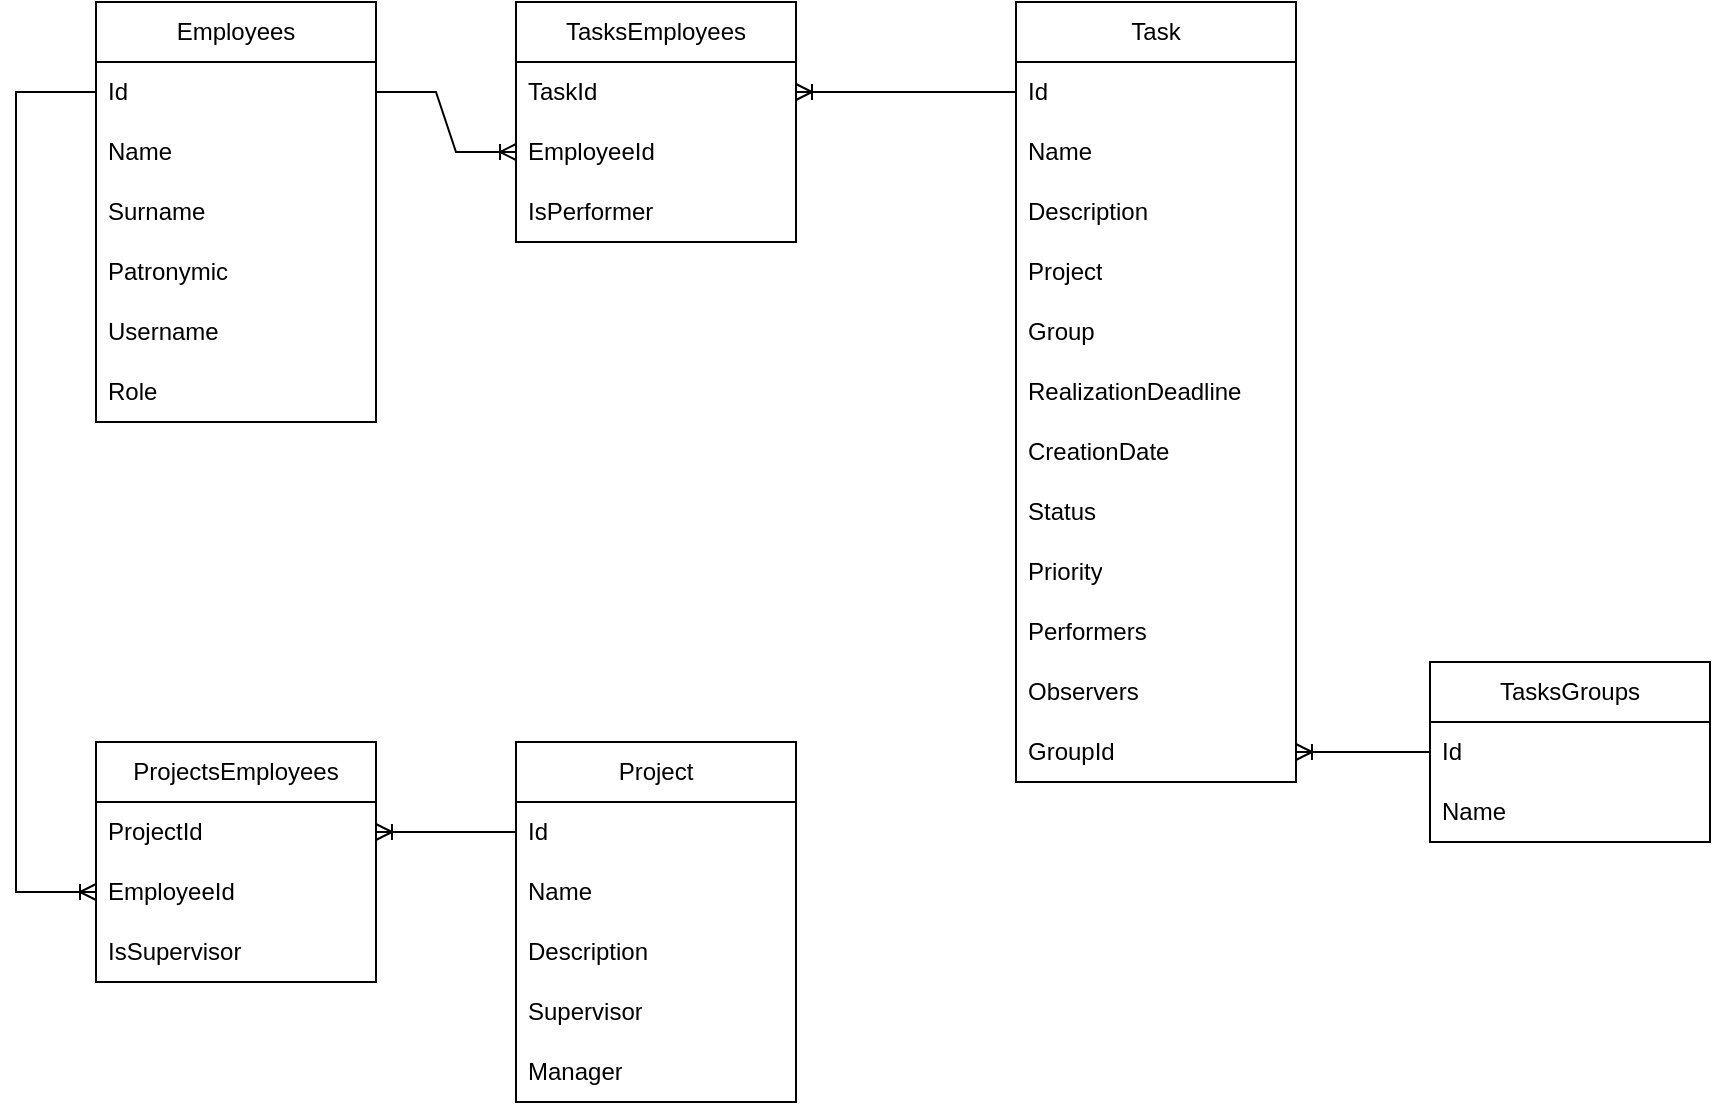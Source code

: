 <mxfile version="28.2.5">
  <diagram name="Страница — 1" id="zkG6k4EliSTGHDpWZENj">
    <mxGraphModel dx="1426" dy="849" grid="1" gridSize="10" guides="1" tooltips="1" connect="1" arrows="1" fold="1" page="1" pageScale="1" pageWidth="827" pageHeight="1169" math="0" shadow="0">
      <root>
        <mxCell id="0" />
        <mxCell id="1" parent="0" />
        <object label="Employees" id="y8jVesX7hmIWQI-wK-A4-1">
          <mxCell style="swimlane;fontStyle=0;childLayout=stackLayout;horizontal=1;startSize=30;horizontalStack=0;resizeParent=1;resizeParentMax=0;resizeLast=0;collapsible=1;marginBottom=0;whiteSpace=wrap;html=1;glass=0;rounded=0;shadow=0;metaEdit=1;" parent="1" vertex="1">
            <mxGeometry x="210" y="60" width="140" height="210" as="geometry">
              <mxRectangle x="40" y="100" width="90" height="30" as="alternateBounds" />
            </mxGeometry>
          </mxCell>
        </object>
        <mxCell id="y8jVesX7hmIWQI-wK-A4-2" value="Id" style="text;strokeColor=none;fillColor=none;align=left;verticalAlign=middle;spacingLeft=4;spacingRight=4;overflow=hidden;points=[[0,0.5],[1,0.5]];portConstraint=eastwest;rotatable=0;whiteSpace=wrap;html=1;" parent="y8jVesX7hmIWQI-wK-A4-1" vertex="1">
          <mxGeometry y="30" width="140" height="30" as="geometry" />
        </mxCell>
        <mxCell id="y8jVesX7hmIWQI-wK-A4-4" value="Name" style="text;strokeColor=none;fillColor=none;align=left;verticalAlign=middle;spacingLeft=4;spacingRight=4;overflow=hidden;points=[[0,0.5],[1,0.5]];portConstraint=eastwest;rotatable=0;whiteSpace=wrap;html=1;" parent="y8jVesX7hmIWQI-wK-A4-1" vertex="1">
          <mxGeometry y="60" width="140" height="30" as="geometry" />
        </mxCell>
        <mxCell id="y8jVesX7hmIWQI-wK-A4-3" value="Surname" style="text;strokeColor=none;fillColor=none;align=left;verticalAlign=middle;spacingLeft=4;spacingRight=4;overflow=hidden;points=[[0,0.5],[1,0.5]];portConstraint=eastwest;rotatable=0;whiteSpace=wrap;html=1;" parent="y8jVesX7hmIWQI-wK-A4-1" vertex="1">
          <mxGeometry y="90" width="140" height="30" as="geometry" />
        </mxCell>
        <mxCell id="y8jVesX7hmIWQI-wK-A4-5" value="Patronymic" style="text;strokeColor=none;fillColor=none;align=left;verticalAlign=middle;spacingLeft=4;spacingRight=4;overflow=hidden;points=[[0,0.5],[1,0.5]];portConstraint=eastwest;rotatable=0;whiteSpace=wrap;html=1;" parent="y8jVesX7hmIWQI-wK-A4-1" vertex="1">
          <mxGeometry y="120" width="140" height="30" as="geometry" />
        </mxCell>
        <mxCell id="y8jVesX7hmIWQI-wK-A4-6" value="Username" style="text;strokeColor=none;fillColor=none;align=left;verticalAlign=middle;spacingLeft=4;spacingRight=4;overflow=hidden;points=[[0,0.5],[1,0.5]];portConstraint=eastwest;rotatable=0;whiteSpace=wrap;html=1;" parent="y8jVesX7hmIWQI-wK-A4-1" vertex="1">
          <mxGeometry y="150" width="140" height="30" as="geometry" />
        </mxCell>
        <mxCell id="y8jVesX7hmIWQI-wK-A4-7" value="Role" style="text;strokeColor=none;fillColor=none;align=left;verticalAlign=middle;spacingLeft=4;spacingRight=4;overflow=hidden;points=[[0,0.5],[1,0.5]];portConstraint=eastwest;rotatable=0;whiteSpace=wrap;html=1;" parent="y8jVesX7hmIWQI-wK-A4-1" vertex="1">
          <mxGeometry y="180" width="140" height="30" as="geometry" />
        </mxCell>
        <mxCell id="y8jVesX7hmIWQI-wK-A4-10" value="Task" style="swimlane;fontStyle=0;childLayout=stackLayout;horizontal=1;startSize=30;horizontalStack=0;resizeParent=1;resizeParentMax=0;resizeLast=0;collapsible=1;marginBottom=0;whiteSpace=wrap;html=1;" parent="1" vertex="1">
          <mxGeometry x="670" y="60" width="140" height="390" as="geometry" />
        </mxCell>
        <mxCell id="y8jVesX7hmIWQI-wK-A4-11" value="Id" style="text;strokeColor=none;fillColor=none;align=left;verticalAlign=middle;spacingLeft=4;spacingRight=4;overflow=hidden;points=[[0,0.5],[1,0.5]];portConstraint=eastwest;rotatable=0;whiteSpace=wrap;html=1;" parent="y8jVesX7hmIWQI-wK-A4-10" vertex="1">
          <mxGeometry y="30" width="140" height="30" as="geometry" />
        </mxCell>
        <mxCell id="y8jVesX7hmIWQI-wK-A4-12" value="Name" style="text;strokeColor=none;fillColor=none;align=left;verticalAlign=middle;spacingLeft=4;spacingRight=4;overflow=hidden;points=[[0,0.5],[1,0.5]];portConstraint=eastwest;rotatable=0;whiteSpace=wrap;html=1;" parent="y8jVesX7hmIWQI-wK-A4-10" vertex="1">
          <mxGeometry y="60" width="140" height="30" as="geometry" />
        </mxCell>
        <mxCell id="y8jVesX7hmIWQI-wK-A4-13" value="Description" style="text;strokeColor=none;fillColor=none;align=left;verticalAlign=middle;spacingLeft=4;spacingRight=4;overflow=hidden;points=[[0,0.5],[1,0.5]];portConstraint=eastwest;rotatable=0;whiteSpace=wrap;html=1;" parent="y8jVesX7hmIWQI-wK-A4-10" vertex="1">
          <mxGeometry y="90" width="140" height="30" as="geometry" />
        </mxCell>
        <mxCell id="y8jVesX7hmIWQI-wK-A4-14" value="Project" style="text;strokeColor=none;fillColor=none;align=left;verticalAlign=middle;spacingLeft=4;spacingRight=4;overflow=hidden;points=[[0,0.5],[1,0.5]];portConstraint=eastwest;rotatable=0;whiteSpace=wrap;html=1;" parent="y8jVesX7hmIWQI-wK-A4-10" vertex="1">
          <mxGeometry y="120" width="140" height="30" as="geometry" />
        </mxCell>
        <mxCell id="y8jVesX7hmIWQI-wK-A4-41" value="Group" style="text;strokeColor=none;fillColor=none;align=left;verticalAlign=middle;spacingLeft=4;spacingRight=4;overflow=hidden;points=[[0,0.5],[1,0.5]];portConstraint=eastwest;rotatable=0;whiteSpace=wrap;html=1;" parent="y8jVesX7hmIWQI-wK-A4-10" vertex="1">
          <mxGeometry y="150" width="140" height="30" as="geometry" />
        </mxCell>
        <mxCell id="y8jVesX7hmIWQI-wK-A4-42" value="RealizationDeadline" style="text;strokeColor=none;fillColor=none;align=left;verticalAlign=middle;spacingLeft=4;spacingRight=4;overflow=hidden;points=[[0,0.5],[1,0.5]];portConstraint=eastwest;rotatable=0;whiteSpace=wrap;html=1;" parent="y8jVesX7hmIWQI-wK-A4-10" vertex="1">
          <mxGeometry y="180" width="140" height="30" as="geometry" />
        </mxCell>
        <mxCell id="y8jVesX7hmIWQI-wK-A4-43" value="CreationDate" style="text;strokeColor=none;fillColor=none;align=left;verticalAlign=middle;spacingLeft=4;spacingRight=4;overflow=hidden;points=[[0,0.5],[1,0.5]];portConstraint=eastwest;rotatable=0;whiteSpace=wrap;html=1;" parent="y8jVesX7hmIWQI-wK-A4-10" vertex="1">
          <mxGeometry y="210" width="140" height="30" as="geometry" />
        </mxCell>
        <mxCell id="y8jVesX7hmIWQI-wK-A4-44" value="Status" style="text;strokeColor=none;fillColor=none;align=left;verticalAlign=middle;spacingLeft=4;spacingRight=4;overflow=hidden;points=[[0,0.5],[1,0.5]];portConstraint=eastwest;rotatable=0;whiteSpace=wrap;html=1;" parent="y8jVesX7hmIWQI-wK-A4-10" vertex="1">
          <mxGeometry y="240" width="140" height="30" as="geometry" />
        </mxCell>
        <mxCell id="y8jVesX7hmIWQI-wK-A4-45" value="Priority" style="text;strokeColor=none;fillColor=none;align=left;verticalAlign=middle;spacingLeft=4;spacingRight=4;overflow=hidden;points=[[0,0.5],[1,0.5]];portConstraint=eastwest;rotatable=0;whiteSpace=wrap;html=1;" parent="y8jVesX7hmIWQI-wK-A4-10" vertex="1">
          <mxGeometry y="270" width="140" height="30" as="geometry" />
        </mxCell>
        <mxCell id="y8jVesX7hmIWQI-wK-A4-47" value="Performers" style="text;strokeColor=none;fillColor=none;align=left;verticalAlign=middle;spacingLeft=4;spacingRight=4;overflow=hidden;points=[[0,0.5],[1,0.5]];portConstraint=eastwest;rotatable=0;whiteSpace=wrap;html=1;" parent="y8jVesX7hmIWQI-wK-A4-10" vertex="1">
          <mxGeometry y="300" width="140" height="30" as="geometry" />
        </mxCell>
        <mxCell id="y8jVesX7hmIWQI-wK-A4-46" value="Observers" style="text;strokeColor=none;fillColor=none;align=left;verticalAlign=middle;spacingLeft=4;spacingRight=4;overflow=hidden;points=[[0,0.5],[1,0.5]];portConstraint=eastwest;rotatable=0;whiteSpace=wrap;html=1;" parent="y8jVesX7hmIWQI-wK-A4-10" vertex="1">
          <mxGeometry y="330" width="140" height="30" as="geometry" />
        </mxCell>
        <mxCell id="y8jVesX7hmIWQI-wK-A4-61" value="GroupId" style="text;strokeColor=none;fillColor=none;align=left;verticalAlign=middle;spacingLeft=4;spacingRight=4;overflow=hidden;points=[[0,0.5],[1,0.5]];portConstraint=eastwest;rotatable=0;whiteSpace=wrap;html=1;" parent="y8jVesX7hmIWQI-wK-A4-10" vertex="1">
          <mxGeometry y="360" width="140" height="30" as="geometry" />
        </mxCell>
        <mxCell id="y8jVesX7hmIWQI-wK-A4-22" value="Project" style="swimlane;fontStyle=0;childLayout=stackLayout;horizontal=1;startSize=30;horizontalStack=0;resizeParent=1;resizeParentMax=0;resizeLast=0;collapsible=1;marginBottom=0;whiteSpace=wrap;html=1;" parent="1" vertex="1">
          <mxGeometry x="420" y="430" width="140" height="180" as="geometry" />
        </mxCell>
        <mxCell id="y8jVesX7hmIWQI-wK-A4-23" value="Id" style="text;strokeColor=none;fillColor=none;align=left;verticalAlign=middle;spacingLeft=4;spacingRight=4;overflow=hidden;points=[[0,0.5],[1,0.5]];portConstraint=eastwest;rotatable=0;whiteSpace=wrap;html=1;" parent="y8jVesX7hmIWQI-wK-A4-22" vertex="1">
          <mxGeometry y="30" width="140" height="30" as="geometry" />
        </mxCell>
        <mxCell id="y8jVesX7hmIWQI-wK-A4-24" value="Name" style="text;strokeColor=none;fillColor=none;align=left;verticalAlign=middle;spacingLeft=4;spacingRight=4;overflow=hidden;points=[[0,0.5],[1,0.5]];portConstraint=eastwest;rotatable=0;whiteSpace=wrap;html=1;" parent="y8jVesX7hmIWQI-wK-A4-22" vertex="1">
          <mxGeometry y="60" width="140" height="30" as="geometry" />
        </mxCell>
        <mxCell id="y8jVesX7hmIWQI-wK-A4-25" value="Description" style="text;strokeColor=none;fillColor=none;align=left;verticalAlign=middle;spacingLeft=4;spacingRight=4;overflow=hidden;points=[[0,0.5],[1,0.5]];portConstraint=eastwest;rotatable=0;whiteSpace=wrap;html=1;" parent="y8jVesX7hmIWQI-wK-A4-22" vertex="1">
          <mxGeometry y="90" width="140" height="30" as="geometry" />
        </mxCell>
        <mxCell id="y8jVesX7hmIWQI-wK-A4-26" value="Supervisor" style="text;strokeColor=none;fillColor=none;align=left;verticalAlign=middle;spacingLeft=4;spacingRight=4;overflow=hidden;points=[[0,0.5],[1,0.5]];portConstraint=eastwest;rotatable=0;whiteSpace=wrap;html=1;" parent="y8jVesX7hmIWQI-wK-A4-22" vertex="1">
          <mxGeometry y="120" width="140" height="30" as="geometry" />
        </mxCell>
        <mxCell id="y8jVesX7hmIWQI-wK-A4-48" value="Manager" style="text;strokeColor=none;fillColor=none;align=left;verticalAlign=middle;spacingLeft=4;spacingRight=4;overflow=hidden;points=[[0,0.5],[1,0.5]];portConstraint=eastwest;rotatable=0;whiteSpace=wrap;html=1;" parent="y8jVesX7hmIWQI-wK-A4-22" vertex="1">
          <mxGeometry y="150" width="140" height="30" as="geometry" />
        </mxCell>
        <mxCell id="y8jVesX7hmIWQI-wK-A4-30" value="TasksGroups" style="swimlane;fontStyle=0;childLayout=stackLayout;horizontal=1;startSize=30;horizontalStack=0;resizeParent=1;resizeParentMax=0;resizeLast=0;collapsible=1;marginBottom=0;whiteSpace=wrap;html=1;" parent="1" vertex="1">
          <mxGeometry x="877" y="390" width="140" height="90" as="geometry" />
        </mxCell>
        <mxCell id="y8jVesX7hmIWQI-wK-A4-31" value="Id" style="text;strokeColor=none;fillColor=none;align=left;verticalAlign=middle;spacingLeft=4;spacingRight=4;overflow=hidden;points=[[0,0.5],[1,0.5]];portConstraint=eastwest;rotatable=0;whiteSpace=wrap;html=1;" parent="y8jVesX7hmIWQI-wK-A4-30" vertex="1">
          <mxGeometry y="30" width="140" height="30" as="geometry" />
        </mxCell>
        <mxCell id="y8jVesX7hmIWQI-wK-A4-32" value="Name" style="text;strokeColor=none;fillColor=none;align=left;verticalAlign=middle;spacingLeft=4;spacingRight=4;overflow=hidden;points=[[0,0.5],[1,0.5]];portConstraint=eastwest;rotatable=0;whiteSpace=wrap;html=1;" parent="y8jVesX7hmIWQI-wK-A4-30" vertex="1">
          <mxGeometry y="60" width="140" height="30" as="geometry" />
        </mxCell>
        <mxCell id="y8jVesX7hmIWQI-wK-A4-53" value="TasksEmployees" style="swimlane;fontStyle=0;childLayout=stackLayout;horizontal=1;startSize=30;horizontalStack=0;resizeParent=1;resizeParentMax=0;resizeLast=0;collapsible=1;marginBottom=0;whiteSpace=wrap;html=1;" parent="1" vertex="1">
          <mxGeometry x="420" y="60" width="140" height="120" as="geometry" />
        </mxCell>
        <mxCell id="y8jVesX7hmIWQI-wK-A4-54" value="TaskId" style="text;strokeColor=none;fillColor=none;align=left;verticalAlign=middle;spacingLeft=4;spacingRight=4;overflow=hidden;points=[[0,0.5],[1,0.5]];portConstraint=eastwest;rotatable=0;whiteSpace=wrap;html=1;" parent="y8jVesX7hmIWQI-wK-A4-53" vertex="1">
          <mxGeometry y="30" width="140" height="30" as="geometry" />
        </mxCell>
        <mxCell id="y8jVesX7hmIWQI-wK-A4-55" value="EmployeeId" style="text;strokeColor=none;fillColor=none;align=left;verticalAlign=middle;spacingLeft=4;spacingRight=4;overflow=hidden;points=[[0,0.5],[1,0.5]];portConstraint=eastwest;rotatable=0;whiteSpace=wrap;html=1;" parent="y8jVesX7hmIWQI-wK-A4-53" vertex="1">
          <mxGeometry y="60" width="140" height="30" as="geometry" />
        </mxCell>
        <mxCell id="y8jVesX7hmIWQI-wK-A4-56" value="IsPerformer" style="text;strokeColor=none;fillColor=none;align=left;verticalAlign=middle;spacingLeft=4;spacingRight=4;overflow=hidden;points=[[0,0.5],[1,0.5]];portConstraint=eastwest;rotatable=0;whiteSpace=wrap;html=1;" parent="y8jVesX7hmIWQI-wK-A4-53" vertex="1">
          <mxGeometry y="90" width="140" height="30" as="geometry" />
        </mxCell>
        <mxCell id="y8jVesX7hmIWQI-wK-A4-58" value="" style="edgeStyle=entityRelationEdgeStyle;fontSize=12;html=1;endArrow=ERoneToMany;rounded=0;exitX=1;exitY=0.5;exitDx=0;exitDy=0;entryX=0;entryY=0.5;entryDx=0;entryDy=0;" parent="1" source="y8jVesX7hmIWQI-wK-A4-2" target="y8jVesX7hmIWQI-wK-A4-55" edge="1">
          <mxGeometry width="100" height="100" relative="1" as="geometry">
            <mxPoint x="200" y="570" as="sourcePoint" />
            <mxPoint x="300" y="470" as="targetPoint" />
          </mxGeometry>
        </mxCell>
        <mxCell id="y8jVesX7hmIWQI-wK-A4-59" value="" style="edgeStyle=entityRelationEdgeStyle;fontSize=12;html=1;endArrow=ERoneToMany;rounded=0;exitX=0;exitY=0.5;exitDx=0;exitDy=0;entryX=1;entryY=0.5;entryDx=0;entryDy=0;" parent="1" source="y8jVesX7hmIWQI-wK-A4-11" target="y8jVesX7hmIWQI-wK-A4-54" edge="1">
          <mxGeometry width="100" height="100" relative="1" as="geometry">
            <mxPoint x="460" y="440" as="sourcePoint" />
            <mxPoint x="560" y="340" as="targetPoint" />
          </mxGeometry>
        </mxCell>
        <mxCell id="y8jVesX7hmIWQI-wK-A4-60" value="" style="edgeStyle=entityRelationEdgeStyle;fontSize=12;html=1;endArrow=ERoneToMany;rounded=0;exitX=0;exitY=0.5;exitDx=0;exitDy=0;entryX=1;entryY=0.5;entryDx=0;entryDy=0;" parent="1" source="y8jVesX7hmIWQI-wK-A4-31" target="y8jVesX7hmIWQI-wK-A4-61" edge="1">
          <mxGeometry width="100" height="100" relative="1" as="geometry">
            <mxPoint x="860" y="440" as="sourcePoint" />
            <mxPoint x="960" y="340" as="targetPoint" />
          </mxGeometry>
        </mxCell>
        <mxCell id="y8jVesX7hmIWQI-wK-A4-62" value="ProjectsEmployees" style="swimlane;fontStyle=0;childLayout=stackLayout;horizontal=1;startSize=30;horizontalStack=0;resizeParent=1;resizeParentMax=0;resizeLast=0;collapsible=1;marginBottom=0;whiteSpace=wrap;html=1;" parent="1" vertex="1">
          <mxGeometry x="210" y="430" width="140" height="120" as="geometry" />
        </mxCell>
        <mxCell id="y8jVesX7hmIWQI-wK-A4-63" value="ProjectId" style="text;strokeColor=none;fillColor=none;align=left;verticalAlign=middle;spacingLeft=4;spacingRight=4;overflow=hidden;points=[[0,0.5],[1,0.5]];portConstraint=eastwest;rotatable=0;whiteSpace=wrap;html=1;" parent="y8jVesX7hmIWQI-wK-A4-62" vertex="1">
          <mxGeometry y="30" width="140" height="30" as="geometry" />
        </mxCell>
        <mxCell id="y8jVesX7hmIWQI-wK-A4-64" value="EmployeeId" style="text;strokeColor=none;fillColor=none;align=left;verticalAlign=middle;spacingLeft=4;spacingRight=4;overflow=hidden;points=[[0,0.5],[1,0.5]];portConstraint=eastwest;rotatable=0;whiteSpace=wrap;html=1;" parent="y8jVesX7hmIWQI-wK-A4-62" vertex="1">
          <mxGeometry y="60" width="140" height="30" as="geometry" />
        </mxCell>
        <mxCell id="y8jVesX7hmIWQI-wK-A4-65" value="IsSupervisor" style="text;strokeColor=none;fillColor=none;align=left;verticalAlign=middle;spacingLeft=4;spacingRight=4;overflow=hidden;points=[[0,0.5],[1,0.5]];portConstraint=eastwest;rotatable=0;whiteSpace=wrap;html=1;" parent="y8jVesX7hmIWQI-wK-A4-62" vertex="1">
          <mxGeometry y="90" width="140" height="30" as="geometry" />
        </mxCell>
        <mxCell id="y8jVesX7hmIWQI-wK-A4-66" value="" style="edgeStyle=entityRelationEdgeStyle;fontSize=12;html=1;endArrow=ERoneToMany;rounded=0;entryX=1;entryY=0.5;entryDx=0;entryDy=0;exitX=0;exitY=0.5;exitDx=0;exitDy=0;" parent="1" source="y8jVesX7hmIWQI-wK-A4-23" target="y8jVesX7hmIWQI-wK-A4-63" edge="1">
          <mxGeometry width="100" height="100" relative="1" as="geometry">
            <mxPoint x="350" y="780" as="sourcePoint" />
            <mxPoint x="450" y="680" as="targetPoint" />
          </mxGeometry>
        </mxCell>
        <mxCell id="y8jVesX7hmIWQI-wK-A4-73" value="" style="endArrow=none;html=1;rounded=0;entryX=0;entryY=0.5;entryDx=0;entryDy=0;exitX=0;exitY=0.5;exitDx=0;exitDy=0;endFill=0;startArrow=ERoneToMany;startFill=0;" parent="1" source="y8jVesX7hmIWQI-wK-A4-64" target="y8jVesX7hmIWQI-wK-A4-2" edge="1">
          <mxGeometry width="50" height="50" relative="1" as="geometry">
            <mxPoint x="170" y="550" as="sourcePoint" />
            <mxPoint x="170" y="290" as="targetPoint" />
            <Array as="points">
              <mxPoint x="170" y="505" />
              <mxPoint x="170" y="105" />
            </Array>
          </mxGeometry>
        </mxCell>
      </root>
    </mxGraphModel>
  </diagram>
</mxfile>
